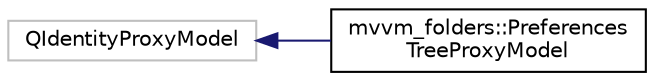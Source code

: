 digraph "Graphical Class Hierarchy"
{
 // LATEX_PDF_SIZE
  edge [fontname="Helvetica",fontsize="10",labelfontname="Helvetica",labelfontsize="10"];
  node [fontname="Helvetica",fontsize="10",shape=record];
  rankdir="LR";
  Node161 [label="QIdentityProxyModel",height=0.2,width=0.4,color="grey75", fillcolor="white", style="filled",tooltip=" "];
  Node161 -> Node0 [dir="back",color="midnightblue",fontsize="10",style="solid",fontname="Helvetica"];
  Node0 [label="mvvm_folders::Preferences\lTreeProxyModel",height=0.2,width=0.4,color="black", fillcolor="white", style="filled",URL="$classmvvm__folders_1_1_preferences_tree_proxy_model.html",tooltip=" "];
}
